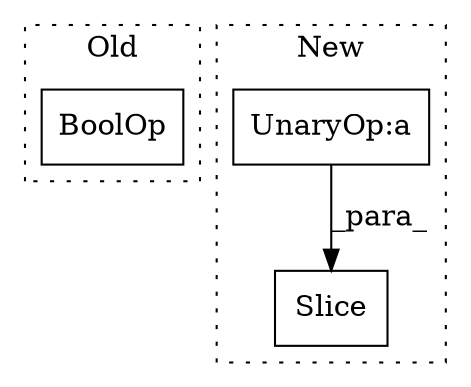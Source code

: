digraph G {
subgraph cluster0 {
1 [label="BoolOp" a="72" s="2058" l="22" shape="box"];
label = "Old";
style="dotted";
}
subgraph cluster1 {
2 [label="Slice" a="80" s="2733" l="19" shape="box"];
3 [label="UnaryOp:a" a="61" s="2733" l="18" shape="box"];
label = "New";
style="dotted";
}
3 -> 2 [label="_para_"];
}